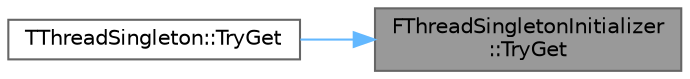 digraph "FThreadSingletonInitializer::TryGet"
{
 // INTERACTIVE_SVG=YES
 // LATEX_PDF_SIZE
  bgcolor="transparent";
  edge [fontname=Helvetica,fontsize=10,labelfontname=Helvetica,labelfontsize=10];
  node [fontname=Helvetica,fontsize=10,shape=box,height=0.2,width=0.4];
  rankdir="RL";
  Node1 [id="Node000001",label="FThreadSingletonInitializer\l::TryGet",height=0.2,width=0.4,color="gray40", fillcolor="grey60", style="filled", fontcolor="black",tooltip=" "];
  Node1 -> Node2 [id="edge1_Node000001_Node000002",dir="back",color="steelblue1",style="solid",tooltip=" "];
  Node2 [id="Node000002",label="TThreadSingleton::TryGet",height=0.2,width=0.4,color="grey40", fillcolor="white", style="filled",URL="$d5/db3/classTThreadSingleton.html#a9b4ef2474bb7a18c31ff308acd58c587",tooltip=" "];
}
